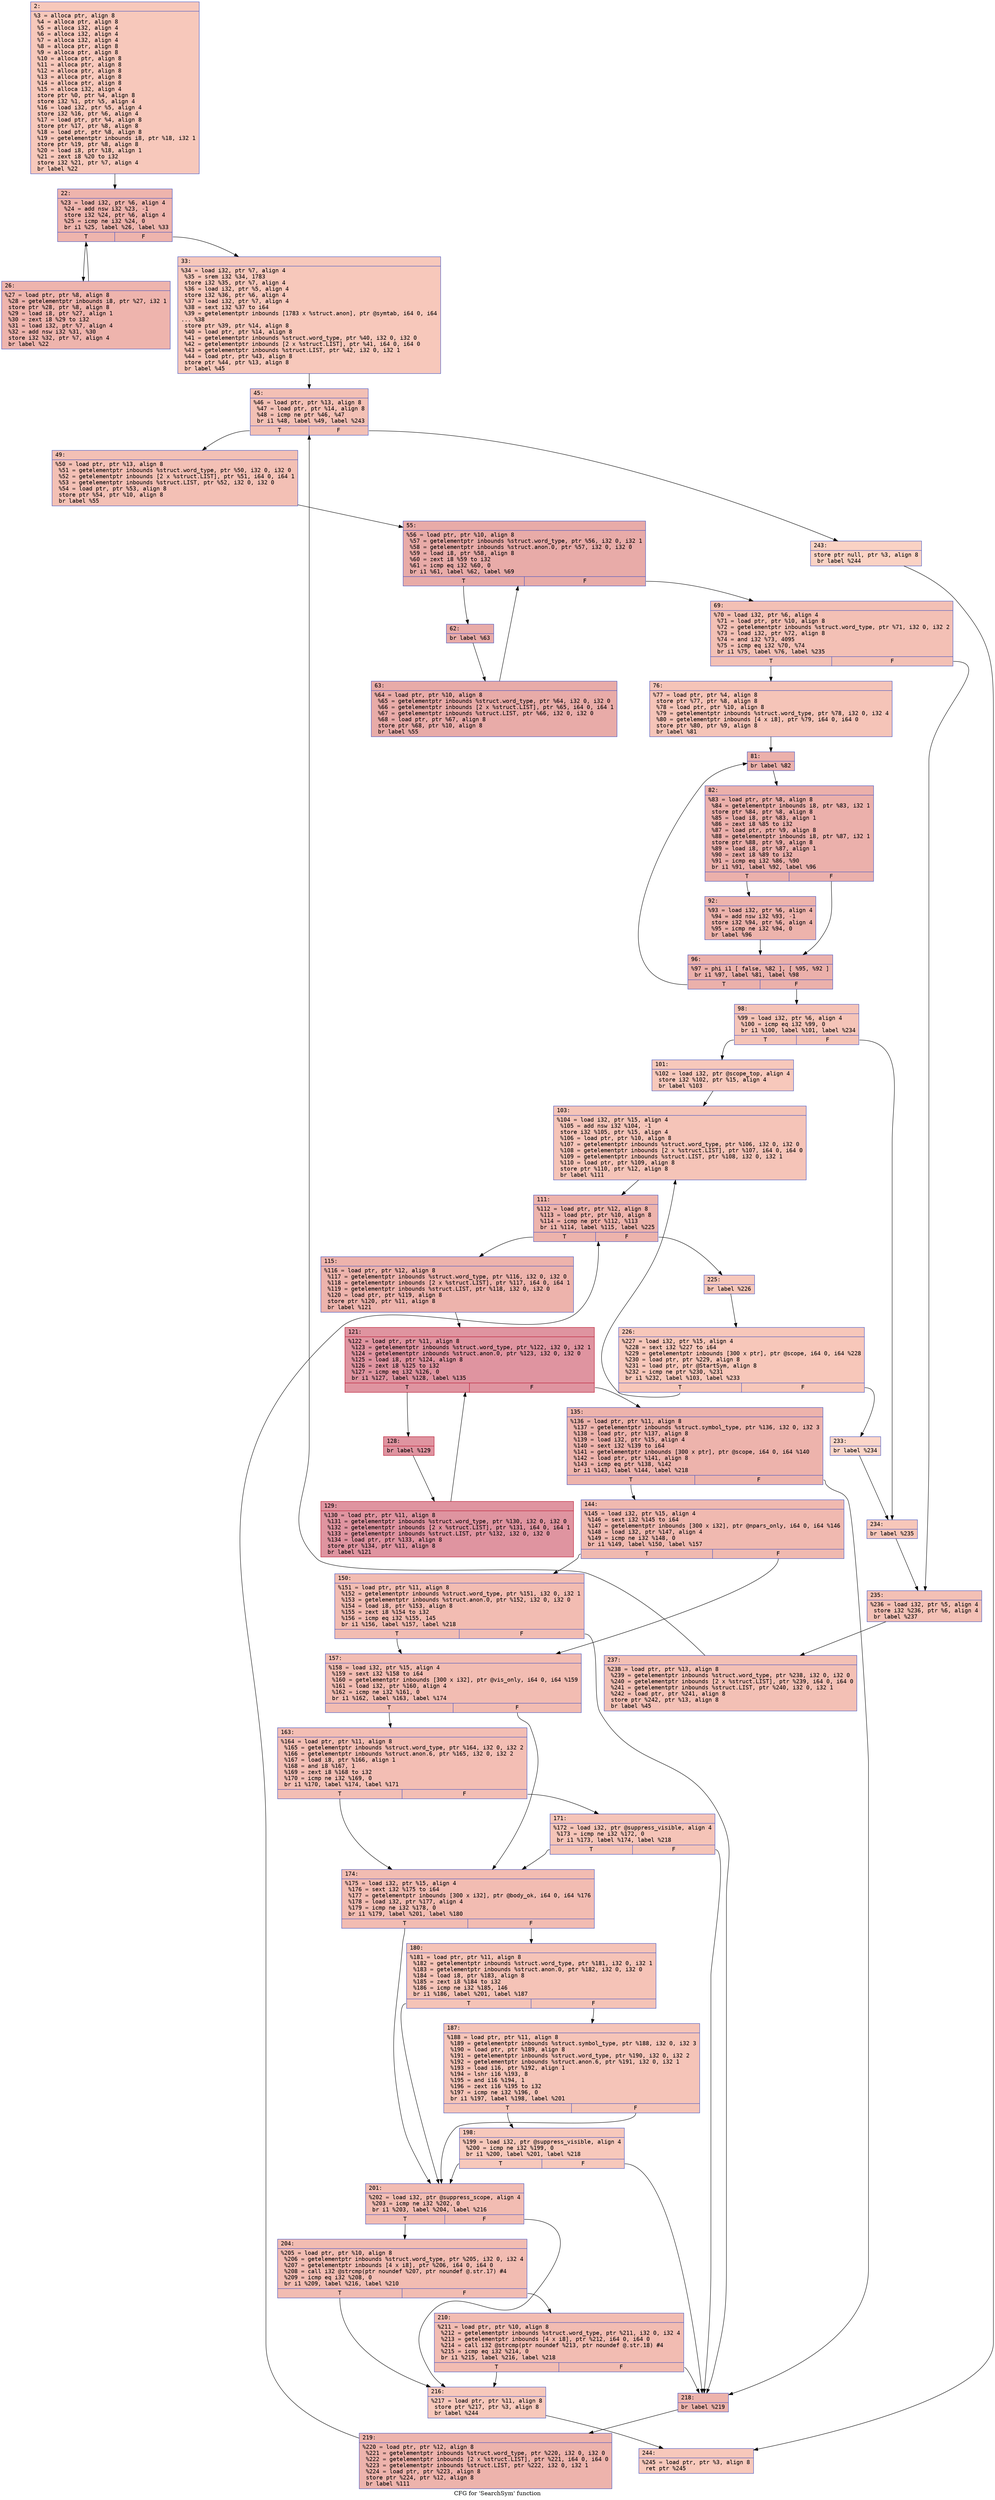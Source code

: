 digraph "CFG for 'SearchSym' function" {
	label="CFG for 'SearchSym' function";

	Node0x6000003660d0 [shape=record,color="#3d50c3ff", style=filled, fillcolor="#ed836670" fontname="Courier",label="{2:\l|  %3 = alloca ptr, align 8\l  %4 = alloca ptr, align 8\l  %5 = alloca i32, align 4\l  %6 = alloca i32, align 4\l  %7 = alloca i32, align 4\l  %8 = alloca ptr, align 8\l  %9 = alloca ptr, align 8\l  %10 = alloca ptr, align 8\l  %11 = alloca ptr, align 8\l  %12 = alloca ptr, align 8\l  %13 = alloca ptr, align 8\l  %14 = alloca ptr, align 8\l  %15 = alloca i32, align 4\l  store ptr %0, ptr %4, align 8\l  store i32 %1, ptr %5, align 4\l  %16 = load i32, ptr %5, align 4\l  store i32 %16, ptr %6, align 4\l  %17 = load ptr, ptr %4, align 8\l  store ptr %17, ptr %8, align 8\l  %18 = load ptr, ptr %8, align 8\l  %19 = getelementptr inbounds i8, ptr %18, i32 1\l  store ptr %19, ptr %8, align 8\l  %20 = load i8, ptr %18, align 1\l  %21 = zext i8 %20 to i32\l  store i32 %21, ptr %7, align 4\l  br label %22\l}"];
	Node0x6000003660d0 -> Node0x6000003663a0[tooltip="2 -> 22\nProbability 100.00%" ];
	Node0x6000003663a0 [shape=record,color="#3d50c3ff", style=filled, fillcolor="#d8564670" fontname="Courier",label="{22:\l|  %23 = load i32, ptr %6, align 4\l  %24 = add nsw i32 %23, -1\l  store i32 %24, ptr %6, align 4\l  %25 = icmp ne i32 %24, 0\l  br i1 %25, label %26, label %33\l|{<s0>T|<s1>F}}"];
	Node0x6000003663a0:s0 -> Node0x6000003663f0[tooltip="22 -> 26\nProbability 96.88%" ];
	Node0x6000003663a0:s1 -> Node0x600000366440[tooltip="22 -> 33\nProbability 3.12%" ];
	Node0x6000003663f0 [shape=record,color="#3d50c3ff", style=filled, fillcolor="#d8564670" fontname="Courier",label="{26:\l|  %27 = load ptr, ptr %8, align 8\l  %28 = getelementptr inbounds i8, ptr %27, i32 1\l  store ptr %28, ptr %8, align 8\l  %29 = load i8, ptr %27, align 1\l  %30 = zext i8 %29 to i32\l  %31 = load i32, ptr %7, align 4\l  %32 = add nsw i32 %31, %30\l  store i32 %32, ptr %7, align 4\l  br label %22\l}"];
	Node0x6000003663f0 -> Node0x6000003663a0[tooltip="26 -> 22\nProbability 100.00%" ];
	Node0x600000366440 [shape=record,color="#3d50c3ff", style=filled, fillcolor="#ed836670" fontname="Courier",label="{33:\l|  %34 = load i32, ptr %7, align 4\l  %35 = srem i32 %34, 1783\l  store i32 %35, ptr %7, align 4\l  %36 = load i32, ptr %5, align 4\l  store i32 %36, ptr %6, align 4\l  %37 = load i32, ptr %7, align 4\l  %38 = sext i32 %37 to i64\l  %39 = getelementptr inbounds [1783 x %struct.anon], ptr @symtab, i64 0, i64\l... %38\l  store ptr %39, ptr %14, align 8\l  %40 = load ptr, ptr %14, align 8\l  %41 = getelementptr inbounds %struct.word_type, ptr %40, i32 0, i32 0\l  %42 = getelementptr inbounds [2 x %struct.LIST], ptr %41, i64 0, i64 0\l  %43 = getelementptr inbounds %struct.LIST, ptr %42, i32 0, i32 1\l  %44 = load ptr, ptr %43, align 8\l  store ptr %44, ptr %13, align 8\l  br label %45\l}"];
	Node0x600000366440 -> Node0x600000366490[tooltip="33 -> 45\nProbability 100.00%" ];
	Node0x600000366490 [shape=record,color="#3d50c3ff", style=filled, fillcolor="#e5705870" fontname="Courier",label="{45:\l|  %46 = load ptr, ptr %13, align 8\l  %47 = load ptr, ptr %14, align 8\l  %48 = icmp ne ptr %46, %47\l  br i1 %48, label %49, label %243\l|{<s0>T|<s1>F}}"];
	Node0x600000366490:s0 -> Node0x6000003664e0[tooltip="45 -> 49\nProbability 96.88%" ];
	Node0x600000366490:s1 -> Node0x600000367160[tooltip="45 -> 243\nProbability 3.12%" ];
	Node0x6000003664e0 [shape=record,color="#3d50c3ff", style=filled, fillcolor="#e5705870" fontname="Courier",label="{49:\l|  %50 = load ptr, ptr %13, align 8\l  %51 = getelementptr inbounds %struct.word_type, ptr %50, i32 0, i32 0\l  %52 = getelementptr inbounds [2 x %struct.LIST], ptr %51, i64 0, i64 1\l  %53 = getelementptr inbounds %struct.LIST, ptr %52, i32 0, i32 0\l  %54 = load ptr, ptr %53, align 8\l  store ptr %54, ptr %10, align 8\l  br label %55\l}"];
	Node0x6000003664e0 -> Node0x600000366530[tooltip="49 -> 55\nProbability 100.00%" ];
	Node0x600000366530 [shape=record,color="#3d50c3ff", style=filled, fillcolor="#cc403a70" fontname="Courier",label="{55:\l|  %56 = load ptr, ptr %10, align 8\l  %57 = getelementptr inbounds %struct.word_type, ptr %56, i32 0, i32 1\l  %58 = getelementptr inbounds %struct.anon.0, ptr %57, i32 0, i32 0\l  %59 = load i8, ptr %58, align 8\l  %60 = zext i8 %59 to i32\l  %61 = icmp eq i32 %60, 0\l  br i1 %61, label %62, label %69\l|{<s0>T|<s1>F}}"];
	Node0x600000366530:s0 -> Node0x600000366580[tooltip="55 -> 62\nProbability 96.88%" ];
	Node0x600000366530:s1 -> Node0x600000366620[tooltip="55 -> 69\nProbability 3.12%" ];
	Node0x600000366580 [shape=record,color="#3d50c3ff", style=filled, fillcolor="#cc403a70" fontname="Courier",label="{62:\l|  br label %63\l}"];
	Node0x600000366580 -> Node0x6000003665d0[tooltip="62 -> 63\nProbability 100.00%" ];
	Node0x6000003665d0 [shape=record,color="#3d50c3ff", style=filled, fillcolor="#cc403a70" fontname="Courier",label="{63:\l|  %64 = load ptr, ptr %10, align 8\l  %65 = getelementptr inbounds %struct.word_type, ptr %64, i32 0, i32 0\l  %66 = getelementptr inbounds [2 x %struct.LIST], ptr %65, i64 0, i64 1\l  %67 = getelementptr inbounds %struct.LIST, ptr %66, i32 0, i32 0\l  %68 = load ptr, ptr %67, align 8\l  store ptr %68, ptr %10, align 8\l  br label %55\l}"];
	Node0x6000003665d0 -> Node0x600000366530[tooltip="63 -> 55\nProbability 100.00%" ];
	Node0x600000366620 [shape=record,color="#3d50c3ff", style=filled, fillcolor="#e5705870" fontname="Courier",label="{69:\l|  %70 = load i32, ptr %6, align 4\l  %71 = load ptr, ptr %10, align 8\l  %72 = getelementptr inbounds %struct.word_type, ptr %71, i32 0, i32 2\l  %73 = load i32, ptr %72, align 8\l  %74 = and i32 %73, 4095\l  %75 = icmp eq i32 %70, %74\l  br i1 %75, label %76, label %235\l|{<s0>T|<s1>F}}"];
	Node0x600000366620:s0 -> Node0x600000366670[tooltip="69 -> 76\nProbability 50.00%" ];
	Node0x600000366620:s1 -> Node0x6000003670c0[tooltip="69 -> 235\nProbability 50.00%" ];
	Node0x600000366670 [shape=record,color="#3d50c3ff", style=filled, fillcolor="#e97a5f70" fontname="Courier",label="{76:\l|  %77 = load ptr, ptr %4, align 8\l  store ptr %77, ptr %8, align 8\l  %78 = load ptr, ptr %10, align 8\l  %79 = getelementptr inbounds %struct.word_type, ptr %78, i32 0, i32 4\l  %80 = getelementptr inbounds [4 x i8], ptr %79, i64 0, i64 0\l  store ptr %80, ptr %9, align 8\l  br label %81\l}"];
	Node0x600000366670 -> Node0x6000003666c0[tooltip="76 -> 81\nProbability 100.00%" ];
	Node0x6000003666c0 [shape=record,color="#3d50c3ff", style=filled, fillcolor="#d24b4070" fontname="Courier",label="{81:\l|  br label %82\l}"];
	Node0x6000003666c0 -> Node0x600000366710[tooltip="81 -> 82\nProbability 100.00%" ];
	Node0x600000366710 [shape=record,color="#3d50c3ff", style=filled, fillcolor="#d24b4070" fontname="Courier",label="{82:\l|  %83 = load ptr, ptr %8, align 8\l  %84 = getelementptr inbounds i8, ptr %83, i32 1\l  store ptr %84, ptr %8, align 8\l  %85 = load i8, ptr %83, align 1\l  %86 = zext i8 %85 to i32\l  %87 = load ptr, ptr %9, align 8\l  %88 = getelementptr inbounds i8, ptr %87, i32 1\l  store ptr %88, ptr %9, align 8\l  %89 = load i8, ptr %87, align 1\l  %90 = zext i8 %89 to i32\l  %91 = icmp eq i32 %86, %90\l  br i1 %91, label %92, label %96\l|{<s0>T|<s1>F}}"];
	Node0x600000366710:s0 -> Node0x600000366760[tooltip="82 -> 92\nProbability 50.00%" ];
	Node0x600000366710:s1 -> Node0x6000003667b0[tooltip="82 -> 96\nProbability 50.00%" ];
	Node0x600000366760 [shape=record,color="#3d50c3ff", style=filled, fillcolor="#d6524470" fontname="Courier",label="{92:\l|  %93 = load i32, ptr %6, align 4\l  %94 = add nsw i32 %93, -1\l  store i32 %94, ptr %6, align 4\l  %95 = icmp ne i32 %94, 0\l  br label %96\l}"];
	Node0x600000366760 -> Node0x6000003667b0[tooltip="92 -> 96\nProbability 100.00%" ];
	Node0x6000003667b0 [shape=record,color="#3d50c3ff", style=filled, fillcolor="#d24b4070" fontname="Courier",label="{96:\l|  %97 = phi i1 [ false, %82 ], [ %95, %92 ]\l  br i1 %97, label %81, label %98\l|{<s0>T|<s1>F}}"];
	Node0x6000003667b0:s0 -> Node0x6000003666c0[tooltip="96 -> 81\nProbability 96.88%" ];
	Node0x6000003667b0:s1 -> Node0x600000366800[tooltip="96 -> 98\nProbability 3.12%" ];
	Node0x600000366800 [shape=record,color="#3d50c3ff", style=filled, fillcolor="#e97a5f70" fontname="Courier",label="{98:\l|  %99 = load i32, ptr %6, align 4\l  %100 = icmp eq i32 %99, 0\l  br i1 %100, label %101, label %234\l|{<s0>T|<s1>F}}"];
	Node0x600000366800:s0 -> Node0x600000366850[tooltip="98 -> 101\nProbability 37.50%" ];
	Node0x600000366800:s1 -> Node0x600000367070[tooltip="98 -> 234\nProbability 62.50%" ];
	Node0x600000366850 [shape=record,color="#3d50c3ff", style=filled, fillcolor="#ed836670" fontname="Courier",label="{101:\l|  %102 = load i32, ptr @scope_top, align 4\l  store i32 %102, ptr %15, align 4\l  br label %103\l}"];
	Node0x600000366850 -> Node0x6000003668a0[tooltip="101 -> 103\nProbability 100.00%" ];
	Node0x6000003668a0 [shape=record,color="#3d50c3ff", style=filled, fillcolor="#e97a5f70" fontname="Courier",label="{103:\l|  %104 = load i32, ptr %15, align 4\l  %105 = add nsw i32 %104, -1\l  store i32 %105, ptr %15, align 4\l  %106 = load ptr, ptr %10, align 8\l  %107 = getelementptr inbounds %struct.word_type, ptr %106, i32 0, i32 0\l  %108 = getelementptr inbounds [2 x %struct.LIST], ptr %107, i64 0, i64 0\l  %109 = getelementptr inbounds %struct.LIST, ptr %108, i32 0, i32 1\l  %110 = load ptr, ptr %109, align 8\l  store ptr %110, ptr %12, align 8\l  br label %111\l}"];
	Node0x6000003668a0 -> Node0x6000003668f0[tooltip="103 -> 111\nProbability 100.00%" ];
	Node0x6000003668f0 [shape=record,color="#3d50c3ff", style=filled, fillcolor="#d6524470" fontname="Courier",label="{111:\l|  %112 = load ptr, ptr %12, align 8\l  %113 = load ptr, ptr %10, align 8\l  %114 = icmp ne ptr %112, %113\l  br i1 %114, label %115, label %225\l|{<s0>T|<s1>F}}"];
	Node0x6000003668f0:s0 -> Node0x600000366940[tooltip="111 -> 115\nProbability 96.88%" ];
	Node0x6000003668f0:s1 -> Node0x600000366f80[tooltip="111 -> 225\nProbability 3.12%" ];
	Node0x600000366940 [shape=record,color="#3d50c3ff", style=filled, fillcolor="#d6524470" fontname="Courier",label="{115:\l|  %116 = load ptr, ptr %12, align 8\l  %117 = getelementptr inbounds %struct.word_type, ptr %116, i32 0, i32 0\l  %118 = getelementptr inbounds [2 x %struct.LIST], ptr %117, i64 0, i64 1\l  %119 = getelementptr inbounds %struct.LIST, ptr %118, i32 0, i32 0\l  %120 = load ptr, ptr %119, align 8\l  store ptr %120, ptr %11, align 8\l  br label %121\l}"];
	Node0x600000366940 -> Node0x600000366990[tooltip="115 -> 121\nProbability 100.00%" ];
	Node0x600000366990 [shape=record,color="#b70d28ff", style=filled, fillcolor="#b70d2870" fontname="Courier",label="{121:\l|  %122 = load ptr, ptr %11, align 8\l  %123 = getelementptr inbounds %struct.word_type, ptr %122, i32 0, i32 1\l  %124 = getelementptr inbounds %struct.anon.0, ptr %123, i32 0, i32 0\l  %125 = load i8, ptr %124, align 8\l  %126 = zext i8 %125 to i32\l  %127 = icmp eq i32 %126, 0\l  br i1 %127, label %128, label %135\l|{<s0>T|<s1>F}}"];
	Node0x600000366990:s0 -> Node0x6000003669e0[tooltip="121 -> 128\nProbability 96.88%" ];
	Node0x600000366990:s1 -> Node0x600000366a80[tooltip="121 -> 135\nProbability 3.12%" ];
	Node0x6000003669e0 [shape=record,color="#b70d28ff", style=filled, fillcolor="#b70d2870" fontname="Courier",label="{128:\l|  br label %129\l}"];
	Node0x6000003669e0 -> Node0x600000366a30[tooltip="128 -> 129\nProbability 100.00%" ];
	Node0x600000366a30 [shape=record,color="#b70d28ff", style=filled, fillcolor="#b70d2870" fontname="Courier",label="{129:\l|  %130 = load ptr, ptr %11, align 8\l  %131 = getelementptr inbounds %struct.word_type, ptr %130, i32 0, i32 0\l  %132 = getelementptr inbounds [2 x %struct.LIST], ptr %131, i64 0, i64 1\l  %133 = getelementptr inbounds %struct.LIST, ptr %132, i32 0, i32 0\l  %134 = load ptr, ptr %133, align 8\l  store ptr %134, ptr %11, align 8\l  br label %121\l}"];
	Node0x600000366a30 -> Node0x600000366990[tooltip="129 -> 121\nProbability 100.00%" ];
	Node0x600000366a80 [shape=record,color="#3d50c3ff", style=filled, fillcolor="#d6524470" fontname="Courier",label="{135:\l|  %136 = load ptr, ptr %11, align 8\l  %137 = getelementptr inbounds %struct.symbol_type, ptr %136, i32 0, i32 3\l  %138 = load ptr, ptr %137, align 8\l  %139 = load i32, ptr %15, align 4\l  %140 = sext i32 %139 to i64\l  %141 = getelementptr inbounds [300 x ptr], ptr @scope, i64 0, i64 %140\l  %142 = load ptr, ptr %141, align 8\l  %143 = icmp eq ptr %138, %142\l  br i1 %143, label %144, label %218\l|{<s0>T|<s1>F}}"];
	Node0x600000366a80:s0 -> Node0x600000366ad0[tooltip="135 -> 144\nProbability 37.50%" ];
	Node0x600000366a80:s1 -> Node0x600000366ee0[tooltip="135 -> 218\nProbability 62.50%" ];
	Node0x600000366ad0 [shape=record,color="#3d50c3ff", style=filled, fillcolor="#de614d70" fontname="Courier",label="{144:\l|  %145 = load i32, ptr %15, align 4\l  %146 = sext i32 %145 to i64\l  %147 = getelementptr inbounds [300 x i32], ptr @npars_only, i64 0, i64 %146\l  %148 = load i32, ptr %147, align 4\l  %149 = icmp ne i32 %148, 0\l  br i1 %149, label %150, label %157\l|{<s0>T|<s1>F}}"];
	Node0x600000366ad0:s0 -> Node0x600000366b20[tooltip="144 -> 150\nProbability 62.50%" ];
	Node0x600000366ad0:s1 -> Node0x600000366b70[tooltip="144 -> 157\nProbability 37.50%" ];
	Node0x600000366b20 [shape=record,color="#3d50c3ff", style=filled, fillcolor="#e1675170" fontname="Courier",label="{150:\l|  %151 = load ptr, ptr %11, align 8\l  %152 = getelementptr inbounds %struct.word_type, ptr %151, i32 0, i32 1\l  %153 = getelementptr inbounds %struct.anon.0, ptr %152, i32 0, i32 0\l  %154 = load i8, ptr %153, align 8\l  %155 = zext i8 %154 to i32\l  %156 = icmp eq i32 %155, 145\l  br i1 %156, label %157, label %218\l|{<s0>T|<s1>F}}"];
	Node0x600000366b20:s0 -> Node0x600000366b70[tooltip="150 -> 157\nProbability 50.00%" ];
	Node0x600000366b20:s1 -> Node0x600000366ee0[tooltip="150 -> 218\nProbability 50.00%" ];
	Node0x600000366b70 [shape=record,color="#3d50c3ff", style=filled, fillcolor="#e1675170" fontname="Courier",label="{157:\l|  %158 = load i32, ptr %15, align 4\l  %159 = sext i32 %158 to i64\l  %160 = getelementptr inbounds [300 x i32], ptr @vis_only, i64 0, i64 %159\l  %161 = load i32, ptr %160, align 4\l  %162 = icmp ne i32 %161, 0\l  br i1 %162, label %163, label %174\l|{<s0>T|<s1>F}}"];
	Node0x600000366b70:s0 -> Node0x600000366bc0[tooltip="157 -> 163\nProbability 62.50%" ];
	Node0x600000366b70:s1 -> Node0x600000366c60[tooltip="157 -> 174\nProbability 37.50%" ];
	Node0x600000366bc0 [shape=record,color="#3d50c3ff", style=filled, fillcolor="#e36c5570" fontname="Courier",label="{163:\l|  %164 = load ptr, ptr %11, align 8\l  %165 = getelementptr inbounds %struct.word_type, ptr %164, i32 0, i32 2\l  %166 = getelementptr inbounds %struct.anon.6, ptr %165, i32 0, i32 2\l  %167 = load i8, ptr %166, align 1\l  %168 = and i8 %167, 1\l  %169 = zext i8 %168 to i32\l  %170 = icmp ne i32 %169, 0\l  br i1 %170, label %174, label %171\l|{<s0>T|<s1>F}}"];
	Node0x600000366bc0:s0 -> Node0x600000366c60[tooltip="163 -> 174\nProbability 62.50%" ];
	Node0x600000366bc0:s1 -> Node0x600000366c10[tooltip="163 -> 171\nProbability 37.50%" ];
	Node0x600000366c10 [shape=record,color="#3d50c3ff", style=filled, fillcolor="#e97a5f70" fontname="Courier",label="{171:\l|  %172 = load i32, ptr @suppress_visible, align 4\l  %173 = icmp ne i32 %172, 0\l  br i1 %173, label %174, label %218\l|{<s0>T|<s1>F}}"];
	Node0x600000366c10:s0 -> Node0x600000366c60[tooltip="171 -> 174\nProbability 62.50%" ];
	Node0x600000366c10:s1 -> Node0x600000366ee0[tooltip="171 -> 218\nProbability 37.50%" ];
	Node0x600000366c60 [shape=record,color="#3d50c3ff", style=filled, fillcolor="#e1675170" fontname="Courier",label="{174:\l|  %175 = load i32, ptr %15, align 4\l  %176 = sext i32 %175 to i64\l  %177 = getelementptr inbounds [300 x i32], ptr @body_ok, i64 0, i64 %176\l  %178 = load i32, ptr %177, align 4\l  %179 = icmp ne i32 %178, 0\l  br i1 %179, label %201, label %180\l|{<s0>T|<s1>F}}"];
	Node0x600000366c60:s0 -> Node0x600000366da0[tooltip="174 -> 201\nProbability 62.50%" ];
	Node0x600000366c60:s1 -> Node0x600000366cb0[tooltip="174 -> 180\nProbability 37.50%" ];
	Node0x600000366cb0 [shape=record,color="#3d50c3ff", style=filled, fillcolor="#e8765c70" fontname="Courier",label="{180:\l|  %181 = load ptr, ptr %11, align 8\l  %182 = getelementptr inbounds %struct.word_type, ptr %181, i32 0, i32 1\l  %183 = getelementptr inbounds %struct.anon.0, ptr %182, i32 0, i32 0\l  %184 = load i8, ptr %183, align 8\l  %185 = zext i8 %184 to i32\l  %186 = icmp ne i32 %185, 146\l  br i1 %186, label %201, label %187\l|{<s0>T|<s1>F}}"];
	Node0x600000366cb0:s0 -> Node0x600000366da0[tooltip="180 -> 201\nProbability 50.00%" ];
	Node0x600000366cb0:s1 -> Node0x600000366d00[tooltip="180 -> 187\nProbability 50.00%" ];
	Node0x600000366d00 [shape=record,color="#3d50c3ff", style=filled, fillcolor="#e97a5f70" fontname="Courier",label="{187:\l|  %188 = load ptr, ptr %11, align 8\l  %189 = getelementptr inbounds %struct.symbol_type, ptr %188, i32 0, i32 3\l  %190 = load ptr, ptr %189, align 8\l  %191 = getelementptr inbounds %struct.word_type, ptr %190, i32 0, i32 2\l  %192 = getelementptr inbounds %struct.anon.6, ptr %191, i32 0, i32 1\l  %193 = load i16, ptr %192, align 1\l  %194 = lshr i16 %193, 8\l  %195 = and i16 %194, 1\l  %196 = zext i16 %195 to i32\l  %197 = icmp ne i32 %196, 0\l  br i1 %197, label %198, label %201\l|{<s0>T|<s1>F}}"];
	Node0x600000366d00:s0 -> Node0x600000366d50[tooltip="187 -> 198\nProbability 62.50%" ];
	Node0x600000366d00:s1 -> Node0x600000366da0[tooltip="187 -> 201\nProbability 37.50%" ];
	Node0x600000366d50 [shape=record,color="#3d50c3ff", style=filled, fillcolor="#ed836670" fontname="Courier",label="{198:\l|  %199 = load i32, ptr @suppress_visible, align 4\l  %200 = icmp ne i32 %199, 0\l  br i1 %200, label %201, label %218\l|{<s0>T|<s1>F}}"];
	Node0x600000366d50:s0 -> Node0x600000366da0[tooltip="198 -> 201\nProbability 62.50%" ];
	Node0x600000366d50:s1 -> Node0x600000366ee0[tooltip="198 -> 218\nProbability 37.50%" ];
	Node0x600000366da0 [shape=record,color="#3d50c3ff", style=filled, fillcolor="#e1675170" fontname="Courier",label="{201:\l|  %202 = load i32, ptr @suppress_scope, align 4\l  %203 = icmp ne i32 %202, 0\l  br i1 %203, label %204, label %216\l|{<s0>T|<s1>F}}"];
	Node0x600000366da0:s0 -> Node0x600000366df0[tooltip="201 -> 204\nProbability 96.88%" ];
	Node0x600000366da0:s1 -> Node0x600000366e90[tooltip="201 -> 216\nProbability 3.12%" ];
	Node0x600000366df0 [shape=record,color="#3d50c3ff", style=filled, fillcolor="#e1675170" fontname="Courier",label="{204:\l|  %205 = load ptr, ptr %10, align 8\l  %206 = getelementptr inbounds %struct.word_type, ptr %205, i32 0, i32 4\l  %207 = getelementptr inbounds [4 x i8], ptr %206, i64 0, i64 0\l  %208 = call i32 @strcmp(ptr noundef %207, ptr noundef @.str.17) #4\l  %209 = icmp eq i32 %208, 0\l  br i1 %209, label %216, label %210\l|{<s0>T|<s1>F}}"];
	Node0x600000366df0:s0 -> Node0x600000366e90[tooltip="204 -> 216\nProbability 3.12%" ];
	Node0x600000366df0:s1 -> Node0x600000366e40[tooltip="204 -> 210\nProbability 96.88%" ];
	Node0x600000366e40 [shape=record,color="#3d50c3ff", style=filled, fillcolor="#e1675170" fontname="Courier",label="{210:\l|  %211 = load ptr, ptr %10, align 8\l  %212 = getelementptr inbounds %struct.word_type, ptr %211, i32 0, i32 4\l  %213 = getelementptr inbounds [4 x i8], ptr %212, i64 0, i64 0\l  %214 = call i32 @strcmp(ptr noundef %213, ptr noundef @.str.18) #4\l  %215 = icmp eq i32 %214, 0\l  br i1 %215, label %216, label %218\l|{<s0>T|<s1>F}}"];
	Node0x600000366e40:s0 -> Node0x600000366e90[tooltip="210 -> 216\nProbability 3.12%" ];
	Node0x600000366e40:s1 -> Node0x600000366ee0[tooltip="210 -> 218\nProbability 96.88%" ];
	Node0x600000366e90 [shape=record,color="#3d50c3ff", style=filled, fillcolor="#ed836670" fontname="Courier",label="{216:\l|  %217 = load ptr, ptr %11, align 8\l  store ptr %217, ptr %3, align 8\l  br label %244\l}"];
	Node0x600000366e90 -> Node0x6000003671b0[tooltip="216 -> 244\nProbability 100.00%" ];
	Node0x600000366ee0 [shape=record,color="#3d50c3ff", style=filled, fillcolor="#d6524470" fontname="Courier",label="{218:\l|  br label %219\l}"];
	Node0x600000366ee0 -> Node0x600000366f30[tooltip="218 -> 219\nProbability 100.00%" ];
	Node0x600000366f30 [shape=record,color="#3d50c3ff", style=filled, fillcolor="#d6524470" fontname="Courier",label="{219:\l|  %220 = load ptr, ptr %12, align 8\l  %221 = getelementptr inbounds %struct.word_type, ptr %220, i32 0, i32 0\l  %222 = getelementptr inbounds [2 x %struct.LIST], ptr %221, i64 0, i64 0\l  %223 = getelementptr inbounds %struct.LIST, ptr %222, i32 0, i32 1\l  %224 = load ptr, ptr %223, align 8\l  store ptr %224, ptr %12, align 8\l  br label %111\l}"];
	Node0x600000366f30 -> Node0x6000003668f0[tooltip="219 -> 111\nProbability 100.00%" ];
	Node0x600000366f80 [shape=record,color="#3d50c3ff", style=filled, fillcolor="#ec7f6370" fontname="Courier",label="{225:\l|  br label %226\l}"];
	Node0x600000366f80 -> Node0x600000366fd0[tooltip="225 -> 226\nProbability 100.00%" ];
	Node0x600000366fd0 [shape=record,color="#3d50c3ff", style=filled, fillcolor="#ec7f6370" fontname="Courier",label="{226:\l|  %227 = load i32, ptr %15, align 4\l  %228 = sext i32 %227 to i64\l  %229 = getelementptr inbounds [300 x ptr], ptr @scope, i64 0, i64 %228\l  %230 = load ptr, ptr %229, align 8\l  %231 = load ptr, ptr @StartSym, align 8\l  %232 = icmp ne ptr %230, %231\l  br i1 %232, label %103, label %233\l|{<s0>T|<s1>F}}"];
	Node0x600000366fd0:s0 -> Node0x6000003668a0[tooltip="226 -> 103\nProbability 96.88%" ];
	Node0x600000366fd0:s1 -> Node0x600000367020[tooltip="226 -> 233\nProbability 3.12%" ];
	Node0x600000367020 [shape=record,color="#3d50c3ff", style=filled, fillcolor="#f6a38570" fontname="Courier",label="{233:\l|  br label %234\l}"];
	Node0x600000367020 -> Node0x600000367070[tooltip="233 -> 234\nProbability 100.00%" ];
	Node0x600000367070 [shape=record,color="#3d50c3ff", style=filled, fillcolor="#ec7f6370" fontname="Courier",label="{234:\l|  br label %235\l}"];
	Node0x600000367070 -> Node0x6000003670c0[tooltip="234 -> 235\nProbability 100.00%" ];
	Node0x6000003670c0 [shape=record,color="#3d50c3ff", style=filled, fillcolor="#e5705870" fontname="Courier",label="{235:\l|  %236 = load i32, ptr %5, align 4\l  store i32 %236, ptr %6, align 4\l  br label %237\l}"];
	Node0x6000003670c0 -> Node0x600000367110[tooltip="235 -> 237\nProbability 100.00%" ];
	Node0x600000367110 [shape=record,color="#3d50c3ff", style=filled, fillcolor="#e5705870" fontname="Courier",label="{237:\l|  %238 = load ptr, ptr %13, align 8\l  %239 = getelementptr inbounds %struct.word_type, ptr %238, i32 0, i32 0\l  %240 = getelementptr inbounds [2 x %struct.LIST], ptr %239, i64 0, i64 0\l  %241 = getelementptr inbounds %struct.LIST, ptr %240, i32 0, i32 1\l  %242 = load ptr, ptr %241, align 8\l  store ptr %242, ptr %13, align 8\l  br label %45\l}"];
	Node0x600000367110 -> Node0x600000366490[tooltip="237 -> 45\nProbability 100.00%" ];
	Node0x600000367160 [shape=record,color="#3d50c3ff", style=filled, fillcolor="#f4987a70" fontname="Courier",label="{243:\l|  store ptr null, ptr %3, align 8\l  br label %244\l}"];
	Node0x600000367160 -> Node0x6000003671b0[tooltip="243 -> 244\nProbability 100.00%" ];
	Node0x6000003671b0 [shape=record,color="#3d50c3ff", style=filled, fillcolor="#ed836670" fontname="Courier",label="{244:\l|  %245 = load ptr, ptr %3, align 8\l  ret ptr %245\l}"];
}
